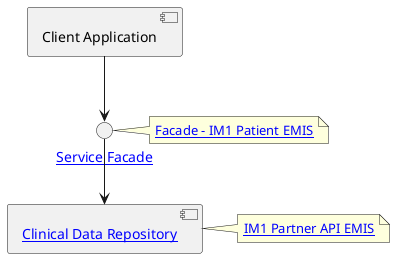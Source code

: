 @startuml

component ClientApplication as "Client Application"

interface facade as "[[ActorDefinition-ServiceFacade.html Service Facade]]"
note right
[[CapabilityStatement-IM1PatientEMISFacade.html Facade - IM1 Patient EMIS]]
end note

component "[[ActorDefinition-ClinicalDataRepository.html Clinical Data Repository]]" as CDR
note right
[[https://digital.nhs.uk/services/gp-it-futures-systems/im1-pairing-integration/interface-mechanisms-guidance#partner-api IM1 Partner API EMIS]]
end note

ClientApplication -d-> facade

facade -d-> CDR

@enduml
